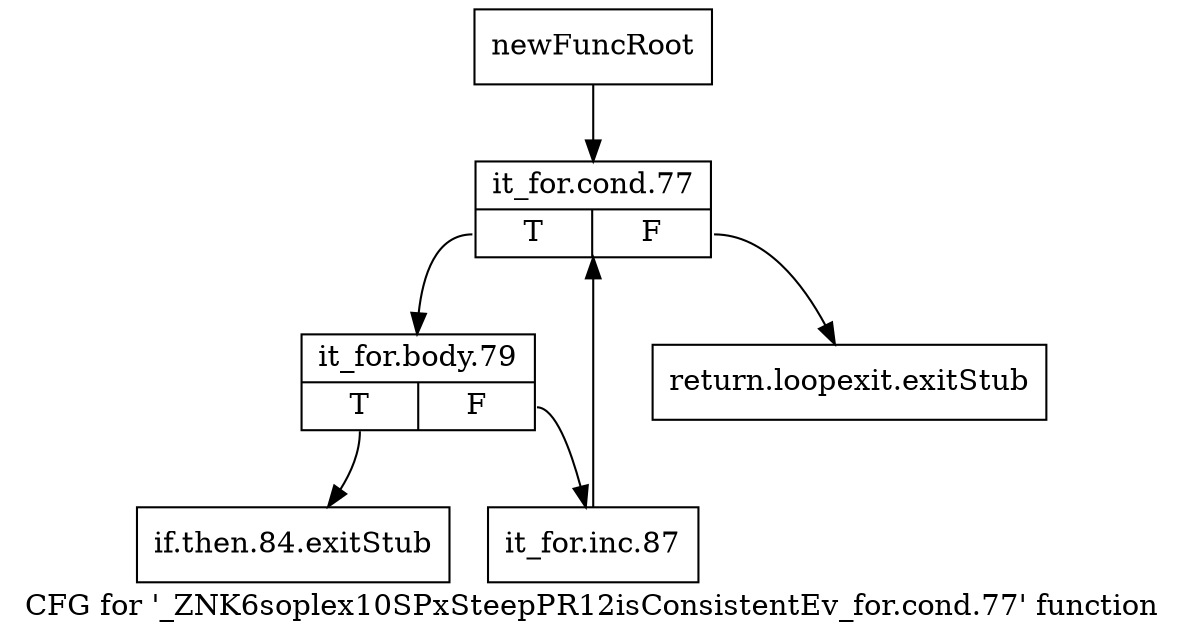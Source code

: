 digraph "CFG for '_ZNK6soplex10SPxSteepPR12isConsistentEv_for.cond.77' function" {
	label="CFG for '_ZNK6soplex10SPxSteepPR12isConsistentEv_for.cond.77' function";

	Node0x2f25c90 [shape=record,label="{newFuncRoot}"];
	Node0x2f25c90 -> Node0x2f25d80;
	Node0x2f25ce0 [shape=record,label="{return.loopexit.exitStub}"];
	Node0x2f25d30 [shape=record,label="{if.then.84.exitStub}"];
	Node0x2f25d80 [shape=record,label="{it_for.cond.77|{<s0>T|<s1>F}}"];
	Node0x2f25d80:s0 -> Node0x2f25dd0;
	Node0x2f25d80:s1 -> Node0x2f25ce0;
	Node0x2f25dd0 [shape=record,label="{it_for.body.79|{<s0>T|<s1>F}}"];
	Node0x2f25dd0:s0 -> Node0x2f25d30;
	Node0x2f25dd0:s1 -> Node0x2f25e20;
	Node0x2f25e20 [shape=record,label="{it_for.inc.87}"];
	Node0x2f25e20 -> Node0x2f25d80;
}
